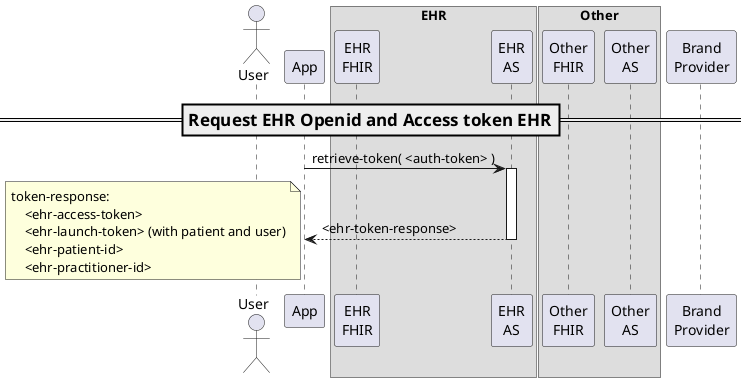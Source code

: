 @startuml

actor User
participant "App" as App
box EHR
    participant  "EHR\nFHIR" as EhrFHIR
    participant  "EHR\nAS" as EhrAS
end box
box Other
    participant  "Other\nFHIR" as OtherFHIR
    participant  "Other\nAS" as OtherAS
end box
participant  "Brand\nProvider" as BrandProvider

=== Request EHR Openid and Access token EHR ==
App -> EhrAS ++: retrieve-token( <auth-token> )
App <-- EhrAS --: <ehr-token-response>
note left
    token-response:
        <ehr-access-token>
        <ehr-launch-token> (with patient and user)
        <ehr-patient-id>
        <ehr-practitioner-id>
end note

@enduml
